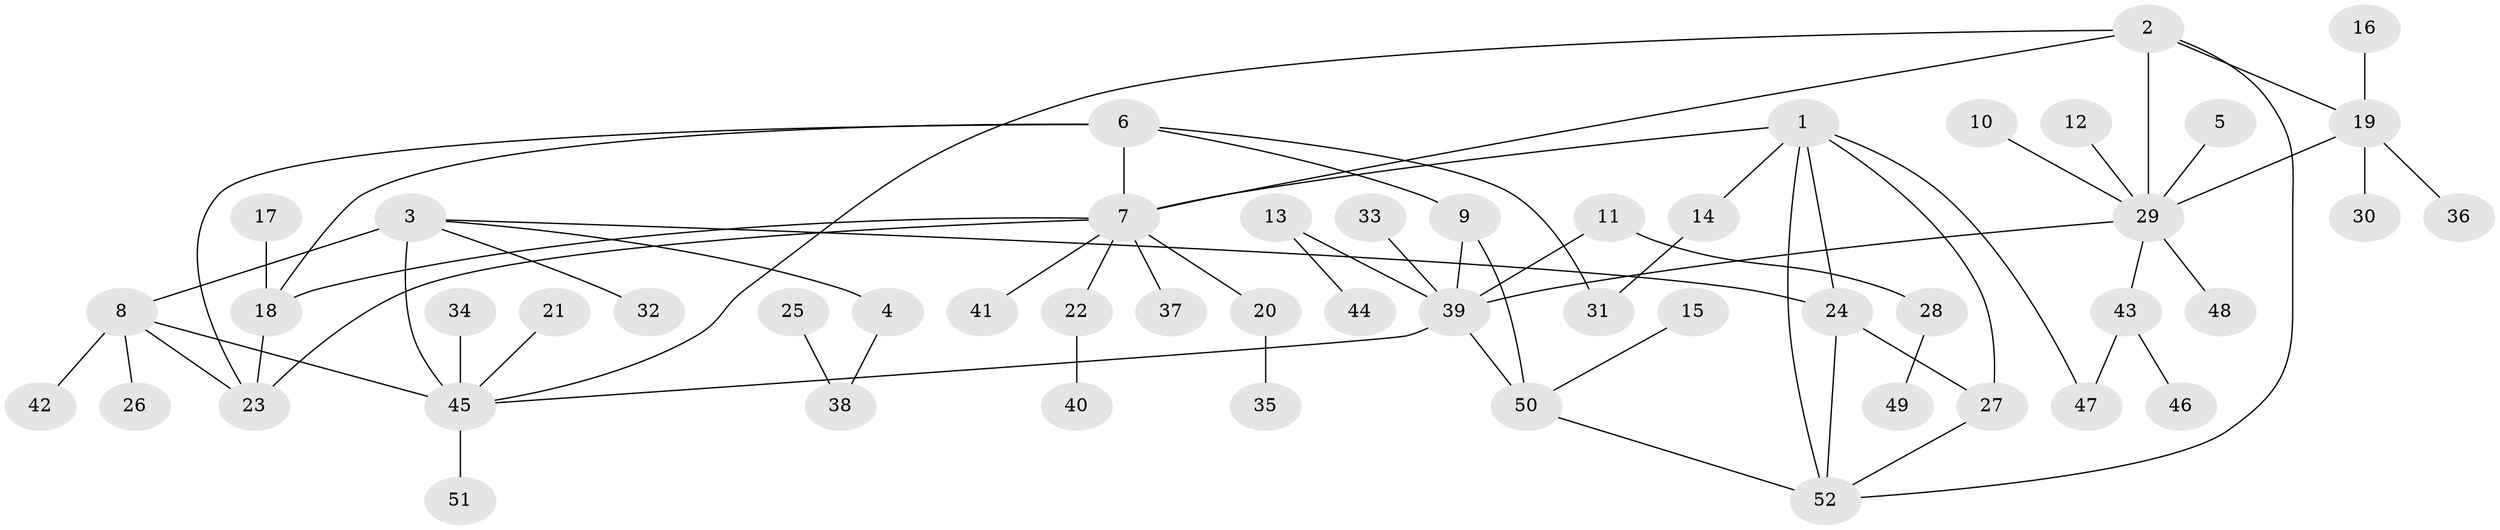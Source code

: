 // original degree distribution, {10: 0.023529411764705882, 6: 0.047058823529411764, 7: 0.03529411764705882, 5: 0.07058823529411765, 9: 0.023529411764705882, 4: 0.03529411764705882, 3: 0.07058823529411765, 2: 0.1411764705882353, 1: 0.5529411764705883}
// Generated by graph-tools (version 1.1) at 2025/37/03/04/25 23:37:36]
// undirected, 52 vertices, 68 edges
graph export_dot {
  node [color=gray90,style=filled];
  1;
  2;
  3;
  4;
  5;
  6;
  7;
  8;
  9;
  10;
  11;
  12;
  13;
  14;
  15;
  16;
  17;
  18;
  19;
  20;
  21;
  22;
  23;
  24;
  25;
  26;
  27;
  28;
  29;
  30;
  31;
  32;
  33;
  34;
  35;
  36;
  37;
  38;
  39;
  40;
  41;
  42;
  43;
  44;
  45;
  46;
  47;
  48;
  49;
  50;
  51;
  52;
  1 -- 7 [weight=1.0];
  1 -- 14 [weight=1.0];
  1 -- 24 [weight=1.0];
  1 -- 27 [weight=1.0];
  1 -- 47 [weight=1.0];
  1 -- 52 [weight=1.0];
  2 -- 7 [weight=1.0];
  2 -- 19 [weight=2.0];
  2 -- 29 [weight=2.0];
  2 -- 45 [weight=1.0];
  2 -- 52 [weight=1.0];
  3 -- 4 [weight=1.0];
  3 -- 8 [weight=2.0];
  3 -- 24 [weight=1.0];
  3 -- 32 [weight=1.0];
  3 -- 45 [weight=2.0];
  4 -- 38 [weight=1.0];
  5 -- 29 [weight=1.0];
  6 -- 7 [weight=1.0];
  6 -- 9 [weight=1.0];
  6 -- 18 [weight=1.0];
  6 -- 23 [weight=1.0];
  6 -- 31 [weight=1.0];
  7 -- 18 [weight=1.0];
  7 -- 20 [weight=1.0];
  7 -- 22 [weight=1.0];
  7 -- 23 [weight=1.0];
  7 -- 37 [weight=1.0];
  7 -- 41 [weight=1.0];
  8 -- 23 [weight=1.0];
  8 -- 26 [weight=1.0];
  8 -- 42 [weight=1.0];
  8 -- 45 [weight=1.0];
  9 -- 39 [weight=1.0];
  9 -- 50 [weight=2.0];
  10 -- 29 [weight=1.0];
  11 -- 28 [weight=1.0];
  11 -- 39 [weight=1.0];
  12 -- 29 [weight=1.0];
  13 -- 39 [weight=1.0];
  13 -- 44 [weight=1.0];
  14 -- 31 [weight=1.0];
  15 -- 50 [weight=1.0];
  16 -- 19 [weight=1.0];
  17 -- 18 [weight=1.0];
  18 -- 23 [weight=1.0];
  19 -- 29 [weight=1.0];
  19 -- 30 [weight=1.0];
  19 -- 36 [weight=1.0];
  20 -- 35 [weight=1.0];
  21 -- 45 [weight=1.0];
  22 -- 40 [weight=1.0];
  24 -- 27 [weight=1.0];
  24 -- 52 [weight=1.0];
  25 -- 38 [weight=1.0];
  27 -- 52 [weight=1.0];
  28 -- 49 [weight=1.0];
  29 -- 39 [weight=1.0];
  29 -- 43 [weight=1.0];
  29 -- 48 [weight=1.0];
  33 -- 39 [weight=1.0];
  34 -- 45 [weight=1.0];
  39 -- 45 [weight=1.0];
  39 -- 50 [weight=2.0];
  43 -- 46 [weight=1.0];
  43 -- 47 [weight=1.0];
  45 -- 51 [weight=1.0];
  50 -- 52 [weight=1.0];
}
